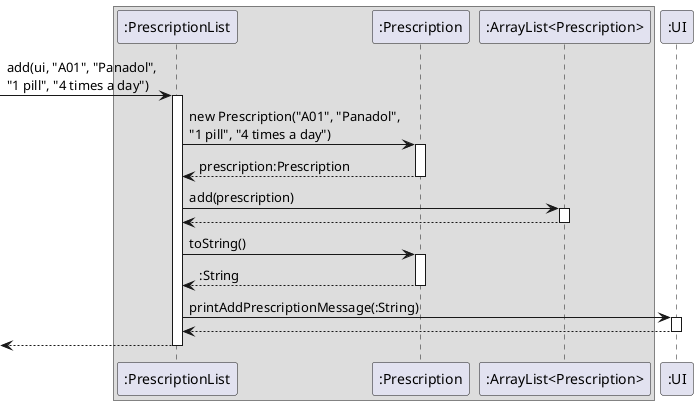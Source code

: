 @startuml
box
participant ":PrescriptionList" as A
participant ":Prescription" as B
participant ":ArrayList<Prescription>" as C
end box

participant ":UI" as D

[-> A : add(ui, "A01", "Panadol", \n"1 pill", "4 times a day")
activate A

A -> B : new Prescription("A01", "Panadol", \n"1 pill", "4 times a day")
activate B
return prescription:Prescription

A -> C : add(prescription)
activate C
return

A -> B : toString()
activate B
return :String

A -> D : printAddPrescriptionMessage(:String)
activate D
return

return

@enduml